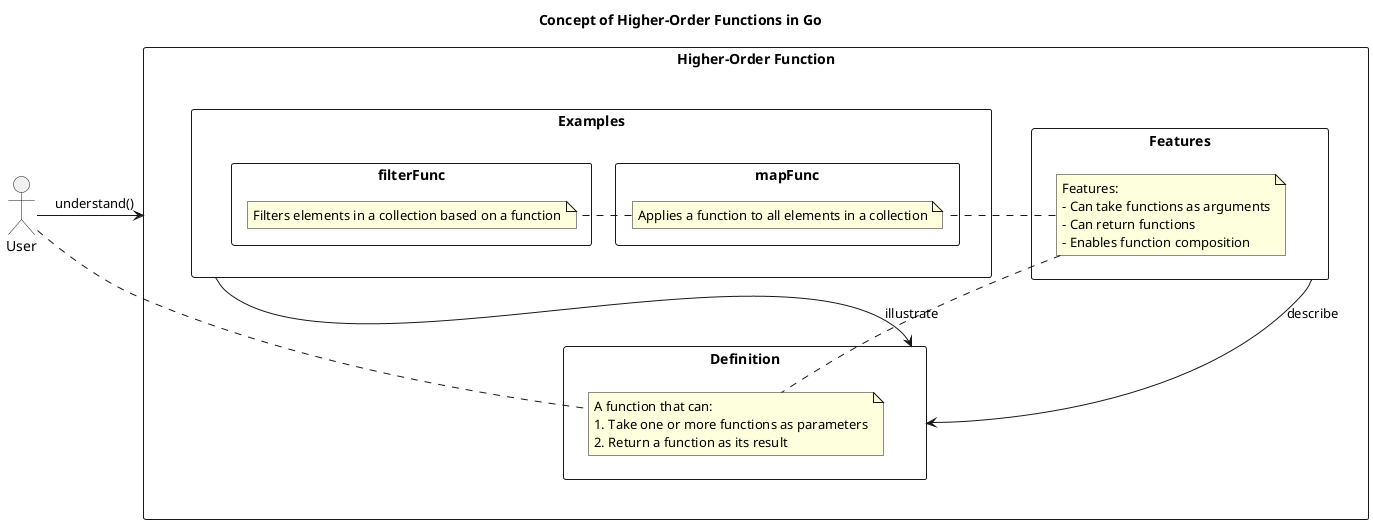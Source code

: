 @startuml
title Concept of Higher-Order Functions in Go

actor User

rectangle "Higher-Order Function" {
  rectangle "Definition" {
    note right
      A function that can:
      1. Take one or more functions as parameters
      2. Return a function as its result
    end note
  }

  rectangle "Features" {
    note left
      Features:
      - Can take functions as arguments
      - Can return functions
      - Enables function composition
    end note
  }

  rectangle "Examples" {
    rectangle "mapFunc" {
      note right
        Applies a function to all elements in a collection
      end note
    }

    rectangle "filterFunc" {
      note right
        Filters elements in a collection based on a function
      end note
    }
  }
}

User -> "Higher-Order Function" : understand()

"Examples" --> "Definition" : illustrate
"Features" --> "Definition" : describe
@enduml
